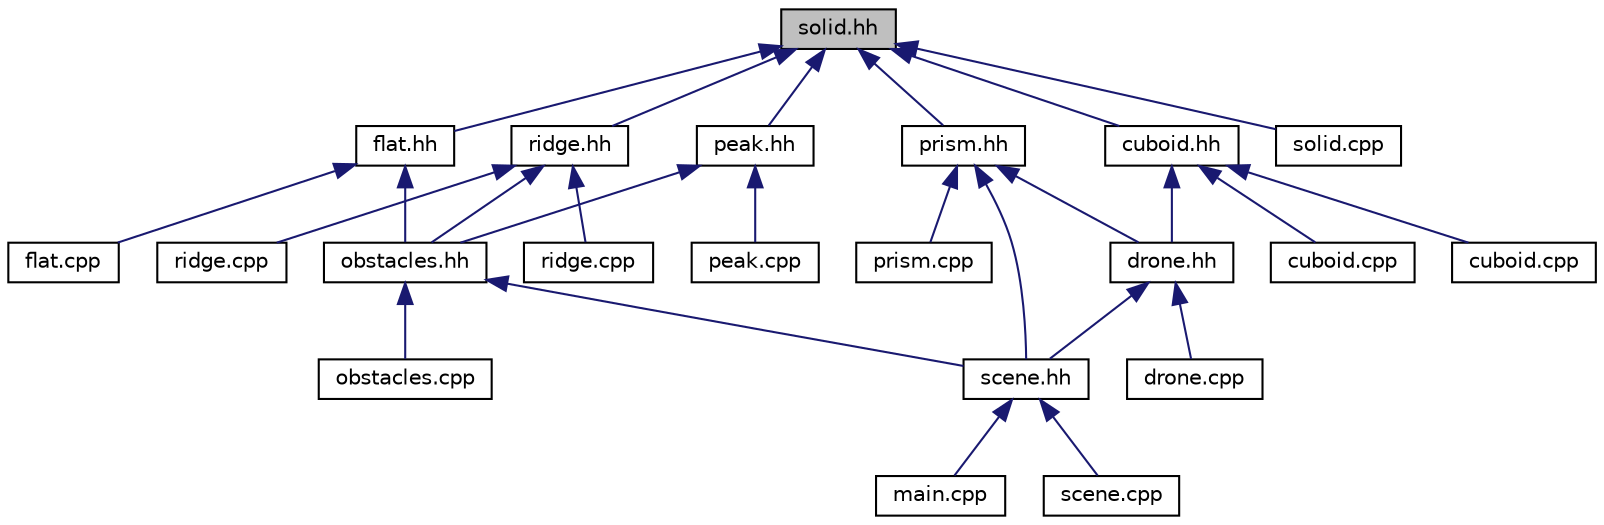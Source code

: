digraph "solid.hh"
{
 // LATEX_PDF_SIZE
  edge [fontname="Helvetica",fontsize="10",labelfontname="Helvetica",labelfontsize="10"];
  node [fontname="Helvetica",fontsize="10",shape=record];
  Node1 [label="solid.hh",height=0.2,width=0.4,color="black", fillcolor="grey75", style="filled", fontcolor="black",tooltip="Definicja klasy Solid."];
  Node1 -> Node2 [dir="back",color="midnightblue",fontsize="10",style="solid",fontname="Helvetica"];
  Node2 [label="cuboid.hh",height=0.2,width=0.4,color="black", fillcolor="white", style="filled",URL="$cuboid_8hh.html",tooltip="Definicja klasy Cuboid."];
  Node2 -> Node3 [dir="back",color="midnightblue",fontsize="10",style="solid",fontname="Helvetica"];
  Node3 [label="drone.hh",height=0.2,width=0.4,color="black", fillcolor="white", style="filled",URL="$drone_8hh.html",tooltip="Definicja klasy Drone."];
  Node3 -> Node4 [dir="back",color="midnightblue",fontsize="10",style="solid",fontname="Helvetica"];
  Node4 [label="scene.hh",height=0.2,width=0.4,color="black", fillcolor="white", style="filled",URL="$scene_8hh.html",tooltip="Definicja klasy Scene."];
  Node4 -> Node5 [dir="back",color="midnightblue",fontsize="10",style="solid",fontname="Helvetica"];
  Node5 [label="main.cpp",height=0.2,width=0.4,color="black", fillcolor="white", style="filled",URL="$app_2main_8cpp.html",tooltip=" "];
  Node4 -> Node6 [dir="back",color="midnightblue",fontsize="10",style="solid",fontname="Helvetica"];
  Node6 [label="scene.cpp",height=0.2,width=0.4,color="black", fillcolor="white", style="filled",URL="$scene_8cpp.html",tooltip="plik źródłowy"];
  Node3 -> Node7 [dir="back",color="midnightblue",fontsize="10",style="solid",fontname="Helvetica"];
  Node7 [label="drone.cpp",height=0.2,width=0.4,color="black", fillcolor="white", style="filled",URL="$drone_8cpp.html",tooltip="plik źródłowy"];
  Node2 -> Node8 [dir="back",color="midnightblue",fontsize="10",style="solid",fontname="Helvetica"];
  Node8 [label="cuboid.cpp",height=0.2,width=0.4,color="black", fillcolor="white", style="filled",URL="$src_2cuboid_8cpp.html",tooltip="plik źródłowy"];
  Node2 -> Node9 [dir="back",color="midnightblue",fontsize="10",style="solid",fontname="Helvetica"];
  Node9 [label="cuboid.cpp",height=0.2,width=0.4,color="black", fillcolor="white", style="filled",URL="$tests_2cuboid_8cpp.html",tooltip=" "];
  Node1 -> Node10 [dir="back",color="midnightblue",fontsize="10",style="solid",fontname="Helvetica"];
  Node10 [label="prism.hh",height=0.2,width=0.4,color="black", fillcolor="white", style="filled",URL="$prism_8hh.html",tooltip="Definicja klasy Prism."];
  Node10 -> Node3 [dir="back",color="midnightblue",fontsize="10",style="solid",fontname="Helvetica"];
  Node10 -> Node4 [dir="back",color="midnightblue",fontsize="10",style="solid",fontname="Helvetica"];
  Node10 -> Node11 [dir="back",color="midnightblue",fontsize="10",style="solid",fontname="Helvetica"];
  Node11 [label="prism.cpp",height=0.2,width=0.4,color="black", fillcolor="white", style="filled",URL="$prism_8cpp.html",tooltip="plik źródłowy"];
  Node1 -> Node12 [dir="back",color="midnightblue",fontsize="10",style="solid",fontname="Helvetica"];
  Node12 [label="flat.hh",height=0.2,width=0.4,color="black", fillcolor="white", style="filled",URL="$flat_8hh.html",tooltip="Definicja klasy Flat."];
  Node12 -> Node13 [dir="back",color="midnightblue",fontsize="10",style="solid",fontname="Helvetica"];
  Node13 [label="obstacles.hh",height=0.2,width=0.4,color="black", fillcolor="white", style="filled",URL="$obstacles_8hh.html",tooltip="Definicja klasy Obstacles."];
  Node13 -> Node4 [dir="back",color="midnightblue",fontsize="10",style="solid",fontname="Helvetica"];
  Node13 -> Node14 [dir="back",color="midnightblue",fontsize="10",style="solid",fontname="Helvetica"];
  Node14 [label="obstacles.cpp",height=0.2,width=0.4,color="black", fillcolor="white", style="filled",URL="$obstacles_8cpp.html",tooltip="plik źródłowy"];
  Node12 -> Node15 [dir="back",color="midnightblue",fontsize="10",style="solid",fontname="Helvetica"];
  Node15 [label="flat.cpp",height=0.2,width=0.4,color="black", fillcolor="white", style="filled",URL="$flat_8cpp.html",tooltip="plik źródłowy"];
  Node1 -> Node16 [dir="back",color="midnightblue",fontsize="10",style="solid",fontname="Helvetica"];
  Node16 [label="ridge.hh",height=0.2,width=0.4,color="black", fillcolor="white", style="filled",URL="$ridge_8hh.html",tooltip="Definicja klasy Ridge."];
  Node16 -> Node13 [dir="back",color="midnightblue",fontsize="10",style="solid",fontname="Helvetica"];
  Node16 -> Node17 [dir="back",color="midnightblue",fontsize="10",style="solid",fontname="Helvetica"];
  Node17 [label="ridge.cpp",height=0.2,width=0.4,color="black", fillcolor="white", style="filled",URL="$src_2ridge_8cpp.html",tooltip="plik źródłowy"];
  Node16 -> Node18 [dir="back",color="midnightblue",fontsize="10",style="solid",fontname="Helvetica"];
  Node18 [label="ridge.cpp",height=0.2,width=0.4,color="black", fillcolor="white", style="filled",URL="$tests_2ridge_8cpp.html",tooltip=" "];
  Node1 -> Node19 [dir="back",color="midnightblue",fontsize="10",style="solid",fontname="Helvetica"];
  Node19 [label="peak.hh",height=0.2,width=0.4,color="black", fillcolor="white", style="filled",URL="$peak_8hh.html",tooltip="Definicja klasy Peak."];
  Node19 -> Node13 [dir="back",color="midnightblue",fontsize="10",style="solid",fontname="Helvetica"];
  Node19 -> Node20 [dir="back",color="midnightblue",fontsize="10",style="solid",fontname="Helvetica"];
  Node20 [label="peak.cpp",height=0.2,width=0.4,color="black", fillcolor="white", style="filled",URL="$peak_8cpp.html",tooltip="plik źródłowy"];
  Node1 -> Node21 [dir="back",color="midnightblue",fontsize="10",style="solid",fontname="Helvetica"];
  Node21 [label="solid.cpp",height=0.2,width=0.4,color="black", fillcolor="white", style="filled",URL="$solid_8cpp.html",tooltip="plik źródłowy"];
}

